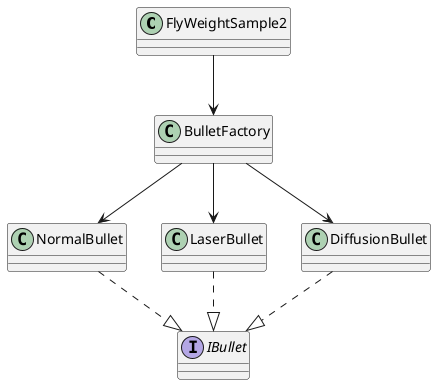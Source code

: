 ﻿@startuml

FlyWeightSample2 --> BulletFactory
BulletFactory --> NormalBullet
BulletFactory --> LaserBullet
BulletFactory --> DiffusionBullet
NormalBullet ..|> IBullet
LaserBullet ..|> IBullet
DiffusionBullet ..|> IBullet

class FlyWeightSample2
interface IBullet
class BulletFactory
class NormalBullet
class LaserBullet
class DiffusionBullet

@enduml
